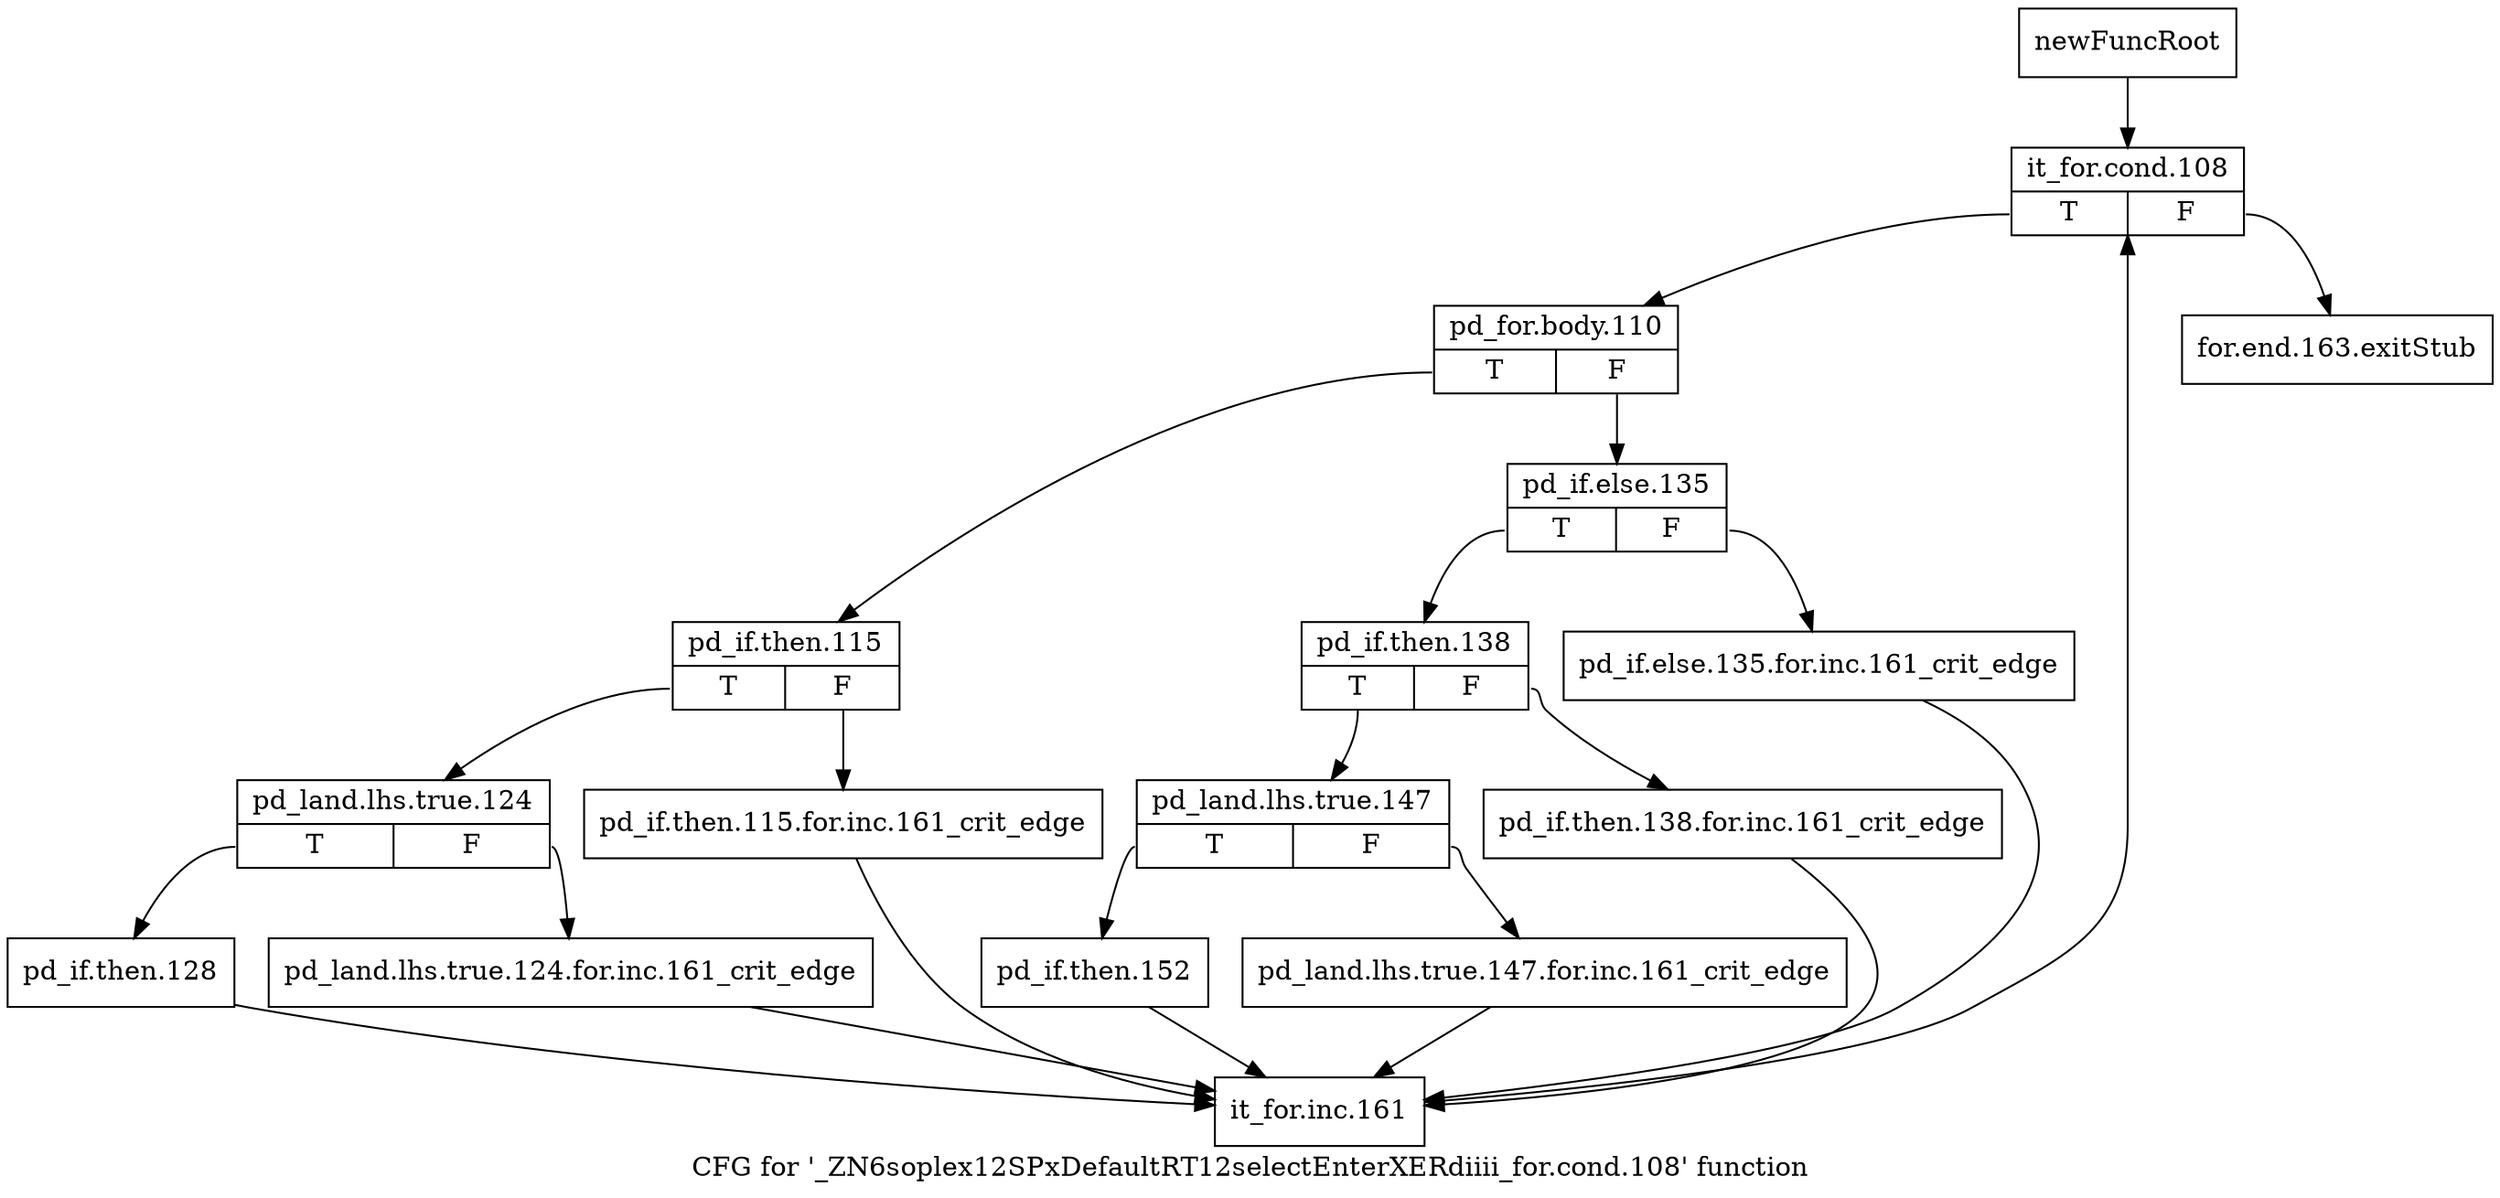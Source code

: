 digraph "CFG for '_ZN6soplex12SPxDefaultRT12selectEnterXERdiiii_for.cond.108' function" {
	label="CFG for '_ZN6soplex12SPxDefaultRT12selectEnterXERdiiii_for.cond.108' function";

	Node0x2da6950 [shape=record,label="{newFuncRoot}"];
	Node0x2da6950 -> Node0x2da69f0;
	Node0x2da69a0 [shape=record,label="{for.end.163.exitStub}"];
	Node0x2da69f0 [shape=record,label="{it_for.cond.108|{<s0>T|<s1>F}}"];
	Node0x2da69f0:s0 -> Node0x2da6a40;
	Node0x2da69f0:s1 -> Node0x2da69a0;
	Node0x2da6a40 [shape=record,label="{pd_for.body.110|{<s0>T|<s1>F}}"];
	Node0x2da6a40:s0 -> Node0x2da6cc0;
	Node0x2da6a40:s1 -> Node0x2da6a90;
	Node0x2da6a90 [shape=record,label="{pd_if.else.135|{<s0>T|<s1>F}}"];
	Node0x2da6a90:s0 -> Node0x2da6b30;
	Node0x2da6a90:s1 -> Node0x2da6ae0;
	Node0x2da6ae0 [shape=record,label="{pd_if.else.135.for.inc.161_crit_edge}"];
	Node0x2da6ae0 -> Node0x2da6e50;
	Node0x2da6b30 [shape=record,label="{pd_if.then.138|{<s0>T|<s1>F}}"];
	Node0x2da6b30:s0 -> Node0x2da6bd0;
	Node0x2da6b30:s1 -> Node0x2da6b80;
	Node0x2da6b80 [shape=record,label="{pd_if.then.138.for.inc.161_crit_edge}"];
	Node0x2da6b80 -> Node0x2da6e50;
	Node0x2da6bd0 [shape=record,label="{pd_land.lhs.true.147|{<s0>T|<s1>F}}"];
	Node0x2da6bd0:s0 -> Node0x2da6c70;
	Node0x2da6bd0:s1 -> Node0x2da6c20;
	Node0x2da6c20 [shape=record,label="{pd_land.lhs.true.147.for.inc.161_crit_edge}"];
	Node0x2da6c20 -> Node0x2da6e50;
	Node0x2da6c70 [shape=record,label="{pd_if.then.152}"];
	Node0x2da6c70 -> Node0x2da6e50;
	Node0x2da6cc0 [shape=record,label="{pd_if.then.115|{<s0>T|<s1>F}}"];
	Node0x2da6cc0:s0 -> Node0x2da6d60;
	Node0x2da6cc0:s1 -> Node0x2da6d10;
	Node0x2da6d10 [shape=record,label="{pd_if.then.115.for.inc.161_crit_edge}"];
	Node0x2da6d10 -> Node0x2da6e50;
	Node0x2da6d60 [shape=record,label="{pd_land.lhs.true.124|{<s0>T|<s1>F}}"];
	Node0x2da6d60:s0 -> Node0x2da6e00;
	Node0x2da6d60:s1 -> Node0x2da6db0;
	Node0x2da6db0 [shape=record,label="{pd_land.lhs.true.124.for.inc.161_crit_edge}"];
	Node0x2da6db0 -> Node0x2da6e50;
	Node0x2da6e00 [shape=record,label="{pd_if.then.128}"];
	Node0x2da6e00 -> Node0x2da6e50;
	Node0x2da6e50 [shape=record,label="{it_for.inc.161}"];
	Node0x2da6e50 -> Node0x2da69f0;
}
